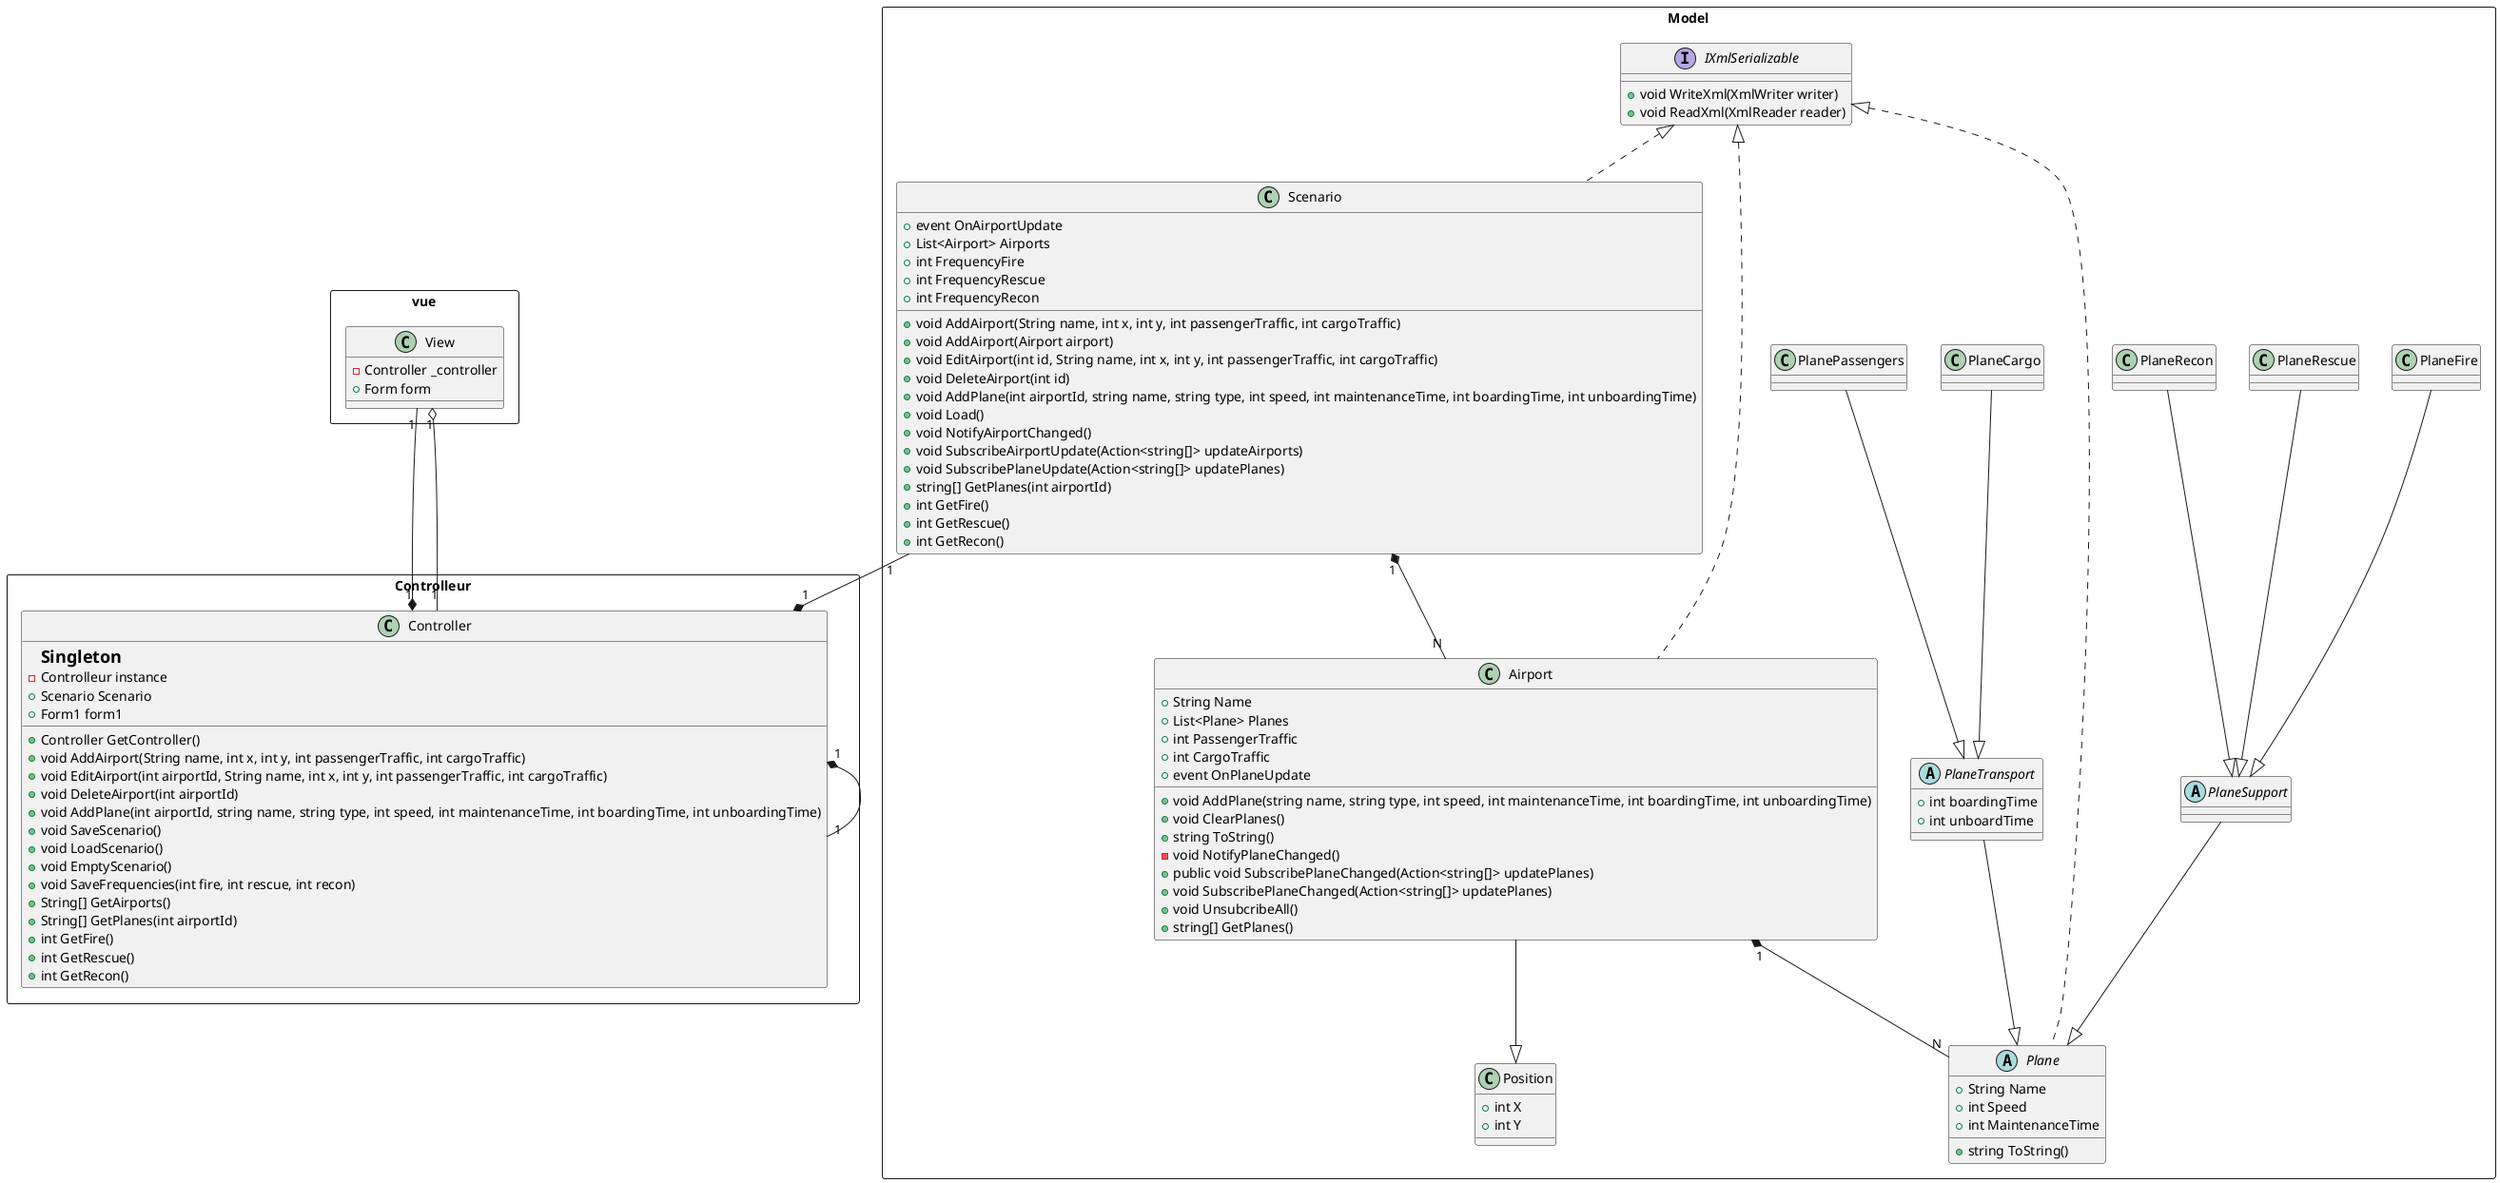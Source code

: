 ﻿@startuml

rectangle vue {
	class View {
		-Controller _controller
		+Form form
	}
}

rectangle Controlleur {
class Controller {
	=Singleton
	- Controlleur instance
	+ Scenario Scenario
	+ Form1 form1
	+ Controller GetController()
	+ void AddAirport(String name, int x, int y, int passengerTraffic, int cargoTraffic)
	+ void EditAirport(int airportId, String name, int x, int y, int passengerTraffic, int cargoTraffic)
	+ void DeleteAirport(int airportId)
	+ void AddPlane(int airportId, string name, string type, int speed, int maintenanceTime, int boardingTime, int unboardingTime)
	+ void SaveScenario()
	+ void LoadScenario()
	+ void EmptyScenario()
	+ void SaveFrequencies(int fire, int rescue, int recon)
	+ String[] GetAirports()
	+ String[] GetPlanes(int airportId)
	+ int GetFire()
	+ int GetRescue()
	+ int GetRecon()
}
}

rectangle Model {
class Scenario {
    + event OnAirportUpdate
	+ List<Airport> Airports 
	+ int FrequencyFire
	+ int FrequencyRescue
	+ int FrequencyRecon
	+ void AddAirport(String name, int x, int y, int passengerTraffic, int cargoTraffic)
	+ void AddAirport(Airport airport)
	+ void EditAirport(int id, String name, int x, int y, int passengerTraffic, int cargoTraffic)
	+ void DeleteAirport(int id)
	+ void AddPlane(int airportId, string name, string type, int speed, int maintenanceTime, int boardingTime, int unboardingTime)
	+ void Load()
	+ void NotifyAirportChanged()
	+ void SubscribeAirportUpdate(Action<string[]> updateAirports)
	+ void SubscribePlaneUpdate(Action<string[]> updatePlanes)
	+ string[] GetPlanes(int airportId)
	+ int GetFire()
	+ int GetRescue()
	+ int GetRecon()
}

interface IXmlSerializable {
	+ void WriteXml(XmlWriter writer)
	+ void ReadXml(XmlReader reader)
}

class Position {
	+ int X
	+ int Y
}

abstract class Plane {
	+ String Name
	+ int Speed
	+ int MaintenanceTime
	+ string ToString()
}

abstract class PlaneTransport {
	+ int boardingTime
	+ int unboardTime
}

abstract class PlaneSupport {}

class Airport {
	+ String Name
	+ List<Plane> Planes
	+ int PassengerTraffic
	+ int CargoTraffic
	+ event OnPlaneUpdate
	+ void AddPlane(string name, string type, int speed, int maintenanceTime, int boardingTime, int unboardingTime)
	+ void ClearPlanes()
	+ string ToString()
	- void NotifyPlaneChanged()
	+ public void SubscribePlaneChanged(Action<string[]> updatePlanes)
    + void SubscribePlaneChanged(Action<string[]> updatePlanes)
    + void UnsubcribeAll()
    + string[] GetPlanes()
}

class PlaneCargo {}
class PlaneRecon{}
class PlanePassengers{}
class PlaneFire{}
class PlaneRescue{}
}

PlaneTransport --|> Plane
PlaneSupport --|> Plane
PlaneCargo --|> PlaneTransport
PlanePassengers --|> PlaneTransport
PlaneFire --|> PlaneSupport
PlaneRescue --|> PlaneSupport
PlaneRecon --|> PlaneSupport
Airport --|> Position
Airport "1" *-- "N" Plane
Scenario "1" *-- "N" Airport
Scenario "1" --* "1" Controller
Controller "1" *-- "1" View
View "1" o-- "1" Controller
Controller "1" *-- "1" Controller

IXmlSerializable <|-. Scenario
IXmlSerializable <|-. Plane
IXmlSerializable <|-. Airport
@enduml